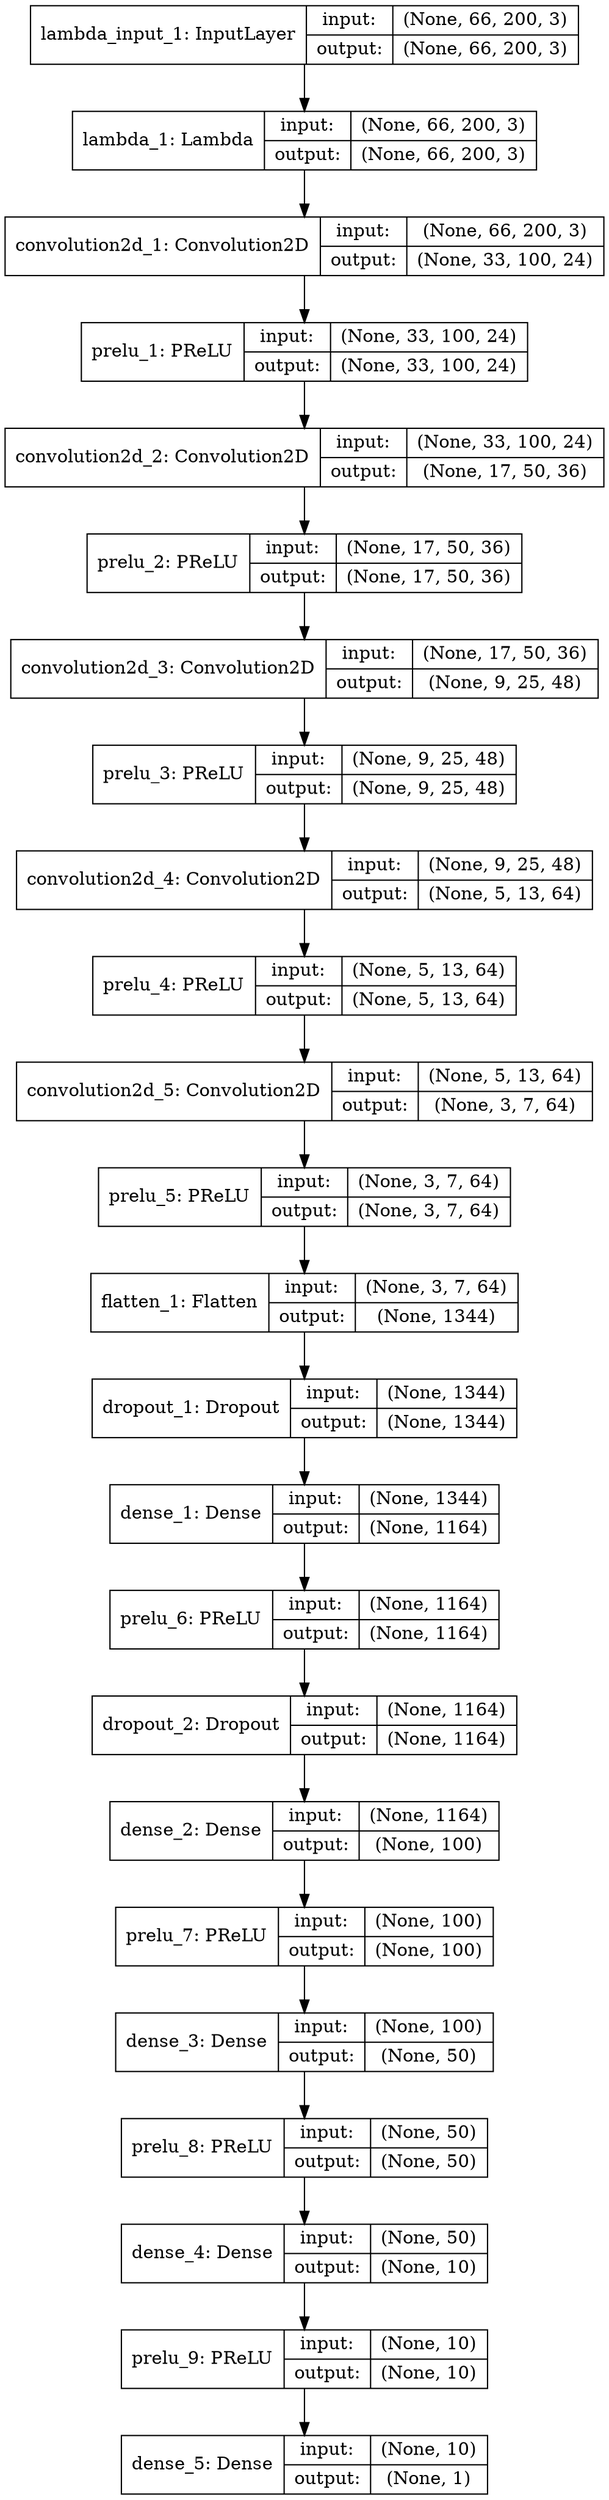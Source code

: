 digraph G {
concentrate=True;
rankdir=TB;
node [shape=record];
2351460936952 [label="lambda_input_1: InputLayer\n|{input:|output:}|{{(None, 66, 200, 3)}|{(None, 66, 200, 3)}}"];
2351463666520 [label="lambda_1: Lambda\n|{input:|output:}|{{(None, 66, 200, 3)}|{(None, 66, 200, 3)}}"];
2351484672432 [label="convolution2d_1: Convolution2D\n|{input:|output:}|{{(None, 66, 200, 3)}|{(None, 33, 100, 24)}}"];
2351464392856 [label="prelu_1: PReLU\n|{input:|output:}|{{(None, 33, 100, 24)}|{(None, 33, 100, 24)}}"];
2351478525904 [label="convolution2d_2: Convolution2D\n|{input:|output:}|{{(None, 33, 100, 24)}|{(None, 17, 50, 36)}}"];
2351464900480 [label="prelu_2: PReLU\n|{input:|output:}|{{(None, 17, 50, 36)}|{(None, 17, 50, 36)}}"];
2351464900984 [label="convolution2d_3: Convolution2D\n|{input:|output:}|{{(None, 17, 50, 36)}|{(None, 9, 25, 48)}}"];
2351464836848 [label="prelu_3: PReLU\n|{input:|output:}|{{(None, 9, 25, 48)}|{(None, 9, 25, 48)}}"];
2351465188432 [label="convolution2d_4: Convolution2D\n|{input:|output:}|{{(None, 9, 25, 48)}|{(None, 5, 13, 64)}}"];
2351461022520 [label="prelu_4: PReLU\n|{input:|output:}|{{(None, 5, 13, 64)}|{(None, 5, 13, 64)}}"];
2351465652120 [label="convolution2d_5: Convolution2D\n|{input:|output:}|{{(None, 5, 13, 64)}|{(None, 3, 7, 64)}}"];
2351471619656 [label="prelu_5: PReLU\n|{input:|output:}|{{(None, 3, 7, 64)}|{(None, 3, 7, 64)}}"];
2351471619432 [label="flatten_1: Flatten\n|{input:|output:}|{{(None, 3, 7, 64)}|{(None, 1344)}}"];
2351471512712 [label="dropout_1: Dropout\n|{input:|output:}|{{(None, 1344)}|{(None, 1344)}}"];
2351464337984 [label="dense_1: Dense\n|{input:|output:}|{{(None, 1344)}|{(None, 1164)}}"];
2351464215776 [label="prelu_6: PReLU\n|{input:|output:}|{{(None, 1164)}|{(None, 1164)}}"];
2351469480312 [label="dropout_2: Dropout\n|{input:|output:}|{{(None, 1164)}|{(None, 1164)}}"];
2351469616096 [label="dense_2: Dense\n|{input:|output:}|{{(None, 1164)}|{(None, 100)}}"];
2351470220736 [label="prelu_7: PReLU\n|{input:|output:}|{{(None, 100)}|{(None, 100)}}"];
2351470338400 [label="dense_3: Dense\n|{input:|output:}|{{(None, 100)}|{(None, 50)}}"];
2351470407576 [label="prelu_8: PReLU\n|{input:|output:}|{{(None, 50)}|{(None, 50)}}"];
2351469217160 [label="dense_4: Dense\n|{input:|output:}|{{(None, 50)}|{(None, 10)}}"];
2351469323264 [label="prelu_9: PReLU\n|{input:|output:}|{{(None, 10)}|{(None, 10)}}"];
2351469385208 [label="dense_5: Dense\n|{input:|output:}|{{(None, 10)}|{(None, 1)}}"];
2351460936952 -> 2351463666520;
2351463666520 -> 2351484672432;
2351484672432 -> 2351464392856;
2351464392856 -> 2351478525904;
2351478525904 -> 2351464900480;
2351464900480 -> 2351464900984;
2351464900984 -> 2351464836848;
2351464836848 -> 2351465188432;
2351465188432 -> 2351461022520;
2351461022520 -> 2351465652120;
2351465652120 -> 2351471619656;
2351471619656 -> 2351471619432;
2351471619432 -> 2351471512712;
2351471512712 -> 2351464337984;
2351464337984 -> 2351464215776;
2351464215776 -> 2351469480312;
2351469480312 -> 2351469616096;
2351469616096 -> 2351470220736;
2351470220736 -> 2351470338400;
2351470338400 -> 2351470407576;
2351470407576 -> 2351469217160;
2351469217160 -> 2351469323264;
2351469323264 -> 2351469385208;
}
